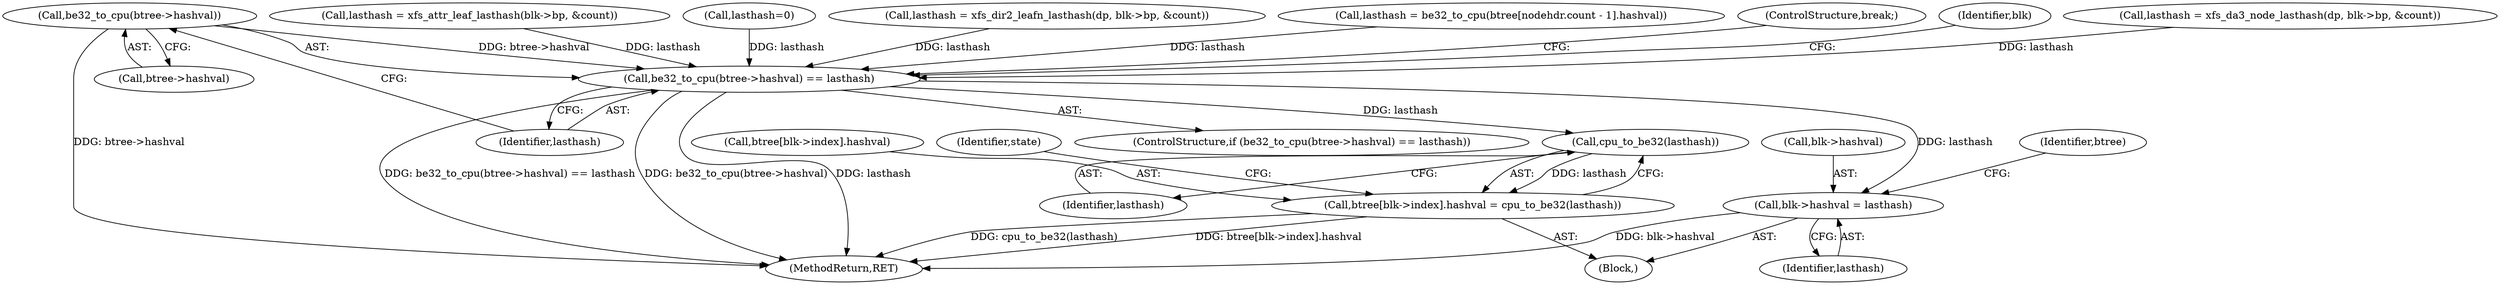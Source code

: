 digraph "0_linux_c88547a8119e3b581318ab65e9b72f27f23e641d@pointer" {
"1000225" [label="(Call,be32_to_cpu(btree->hashval))"];
"1000224" [label="(Call,be32_to_cpu(btree->hashval) == lasthash)"];
"1000231" [label="(Call,blk->hashval = lasthash)"];
"1000244" [label="(Call,cpu_to_be32(lasthash))"];
"1000236" [label="(Call,btree[blk->index].hashval = cpu_to_be32(lasthash))"];
"1000232" [label="(Call,blk->hashval)"];
"1000161" [label="(Call,lasthash = xfs_dir2_leafn_lasthash(dp, blk->bp, &count))"];
"1000245" [label="(Identifier,lasthash)"];
"1000235" [label="(Identifier,lasthash)"];
"1000244" [label="(Call,cpu_to_be32(lasthash))"];
"1000266" [label="(Call,lasthash = be32_to_cpu(btree[nodehdr.count - 1].hashval))"];
"1000224" [label="(Call,be32_to_cpu(btree->hashval) == lasthash)"];
"1000230" [label="(ControlStructure,break;)"];
"1000206" [label="(Block,)"];
"1000237" [label="(Call,btree[blk->index].hashval)"];
"1000226" [label="(Call,btree->hashval)"];
"1000236" [label="(Call,btree[blk->index].hashval = cpu_to_be32(lasthash))"];
"1000233" [label="(Identifier,blk)"];
"1000223" [label="(ControlStructure,if (be32_to_cpu(btree->hashval) == lasthash))"];
"1000177" [label="(Call,lasthash = xfs_da3_node_lasthash(dp, blk->bp, &count))"];
"1000231" [label="(Call,blk->hashval = lasthash)"];
"1000225" [label="(Call,be32_to_cpu(btree->hashval))"];
"1000278" [label="(MethodReturn,RET)"];
"1000239" [label="(Identifier,btree)"];
"1000146" [label="(Call,lasthash = xfs_attr_leaf_lasthash(blk->bp, &count))"];
"1000108" [label="(Call,lasthash=0)"];
"1000249" [label="(Identifier,state)"];
"1000229" [label="(Identifier,lasthash)"];
"1000225" -> "1000224"  [label="AST: "];
"1000225" -> "1000226"  [label="CFG: "];
"1000226" -> "1000225"  [label="AST: "];
"1000229" -> "1000225"  [label="CFG: "];
"1000225" -> "1000278"  [label="DDG: btree->hashval"];
"1000225" -> "1000224"  [label="DDG: btree->hashval"];
"1000224" -> "1000223"  [label="AST: "];
"1000224" -> "1000229"  [label="CFG: "];
"1000229" -> "1000224"  [label="AST: "];
"1000230" -> "1000224"  [label="CFG: "];
"1000233" -> "1000224"  [label="CFG: "];
"1000224" -> "1000278"  [label="DDG: be32_to_cpu(btree->hashval)"];
"1000224" -> "1000278"  [label="DDG: lasthash"];
"1000224" -> "1000278"  [label="DDG: be32_to_cpu(btree->hashval) == lasthash"];
"1000177" -> "1000224"  [label="DDG: lasthash"];
"1000266" -> "1000224"  [label="DDG: lasthash"];
"1000161" -> "1000224"  [label="DDG: lasthash"];
"1000146" -> "1000224"  [label="DDG: lasthash"];
"1000108" -> "1000224"  [label="DDG: lasthash"];
"1000224" -> "1000231"  [label="DDG: lasthash"];
"1000224" -> "1000244"  [label="DDG: lasthash"];
"1000231" -> "1000206"  [label="AST: "];
"1000231" -> "1000235"  [label="CFG: "];
"1000232" -> "1000231"  [label="AST: "];
"1000235" -> "1000231"  [label="AST: "];
"1000239" -> "1000231"  [label="CFG: "];
"1000231" -> "1000278"  [label="DDG: blk->hashval"];
"1000244" -> "1000236"  [label="AST: "];
"1000244" -> "1000245"  [label="CFG: "];
"1000245" -> "1000244"  [label="AST: "];
"1000236" -> "1000244"  [label="CFG: "];
"1000244" -> "1000236"  [label="DDG: lasthash"];
"1000236" -> "1000206"  [label="AST: "];
"1000237" -> "1000236"  [label="AST: "];
"1000249" -> "1000236"  [label="CFG: "];
"1000236" -> "1000278"  [label="DDG: btree[blk->index].hashval"];
"1000236" -> "1000278"  [label="DDG: cpu_to_be32(lasthash)"];
}
